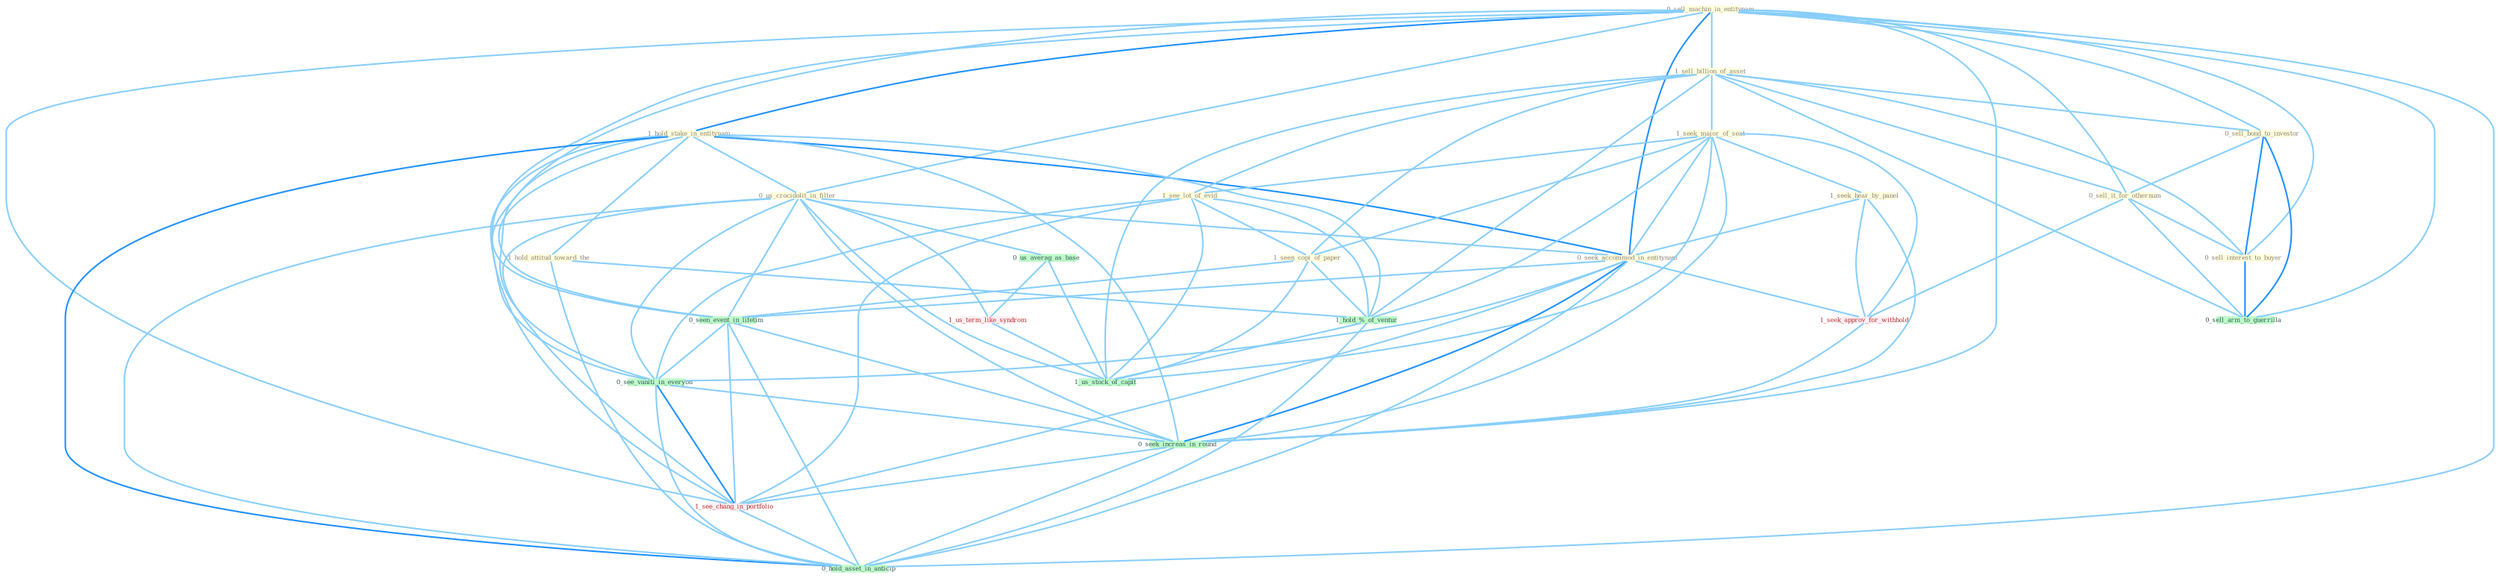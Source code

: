 Graph G{ 
    node
    [shape=polygon,style=filled,width=.5,height=.06,color="#BDFCC9",fixedsize=true,fontsize=4,
    fontcolor="#2f4f4f"];
    {node
    [color="#ffffe0", fontcolor="#8b7d6b"] "0_sell_machin_in_entitynam " "1_hold_stake_in_entitynam " "0_us_crocidolit_in_filter " "1_sell_billion_of_asset " "1_hold_attitud_toward_the " "1_seek_major_of_seat " "0_sell_bond_to_investor " "0_sell_it_for_othernum " "1_seek_hear_by_panel " "1_see_lot_of_evid " "0_seek_accommod_in_entitynam " "0_sell_interest_to_buyer " "1_seen_copi_of_paper "}
{node [color="#fff0f5", fontcolor="#b22222"] "1_us_term_like_syndrom " "1_seek_approv_for_withhold " "1_see_chang_in_portfolio "}
edge [color="#B0E2FF"];

	"0_sell_machin_in_entitynam " -- "1_hold_stake_in_entitynam " [w="2", color="#1e90ff" , len=0.8];
	"0_sell_machin_in_entitynam " -- "0_us_crocidolit_in_filter " [w="1", color="#87cefa" ];
	"0_sell_machin_in_entitynam " -- "1_sell_billion_of_asset " [w="1", color="#87cefa" ];
	"0_sell_machin_in_entitynam " -- "0_sell_bond_to_investor " [w="1", color="#87cefa" ];
	"0_sell_machin_in_entitynam " -- "0_sell_it_for_othernum " [w="1", color="#87cefa" ];
	"0_sell_machin_in_entitynam " -- "0_seek_accommod_in_entitynam " [w="2", color="#1e90ff" , len=0.8];
	"0_sell_machin_in_entitynam " -- "0_sell_interest_to_buyer " [w="1", color="#87cefa" ];
	"0_sell_machin_in_entitynam " -- "0_seen_event_in_lifetim " [w="1", color="#87cefa" ];
	"0_sell_machin_in_entitynam " -- "0_see_vaniti_in_everyon " [w="1", color="#87cefa" ];
	"0_sell_machin_in_entitynam " -- "0_sell_arm_to_guerrilla " [w="1", color="#87cefa" ];
	"0_sell_machin_in_entitynam " -- "0_seek_increas_in_round " [w="1", color="#87cefa" ];
	"0_sell_machin_in_entitynam " -- "1_see_chang_in_portfolio " [w="1", color="#87cefa" ];
	"0_sell_machin_in_entitynam " -- "0_hold_asset_in_anticip " [w="1", color="#87cefa" ];
	"1_hold_stake_in_entitynam " -- "0_us_crocidolit_in_filter " [w="1", color="#87cefa" ];
	"1_hold_stake_in_entitynam " -- "1_hold_attitud_toward_the " [w="1", color="#87cefa" ];
	"1_hold_stake_in_entitynam " -- "0_seek_accommod_in_entitynam " [w="2", color="#1e90ff" , len=0.8];
	"1_hold_stake_in_entitynam " -- "0_seen_event_in_lifetim " [w="1", color="#87cefa" ];
	"1_hold_stake_in_entitynam " -- "1_hold_%_of_ventur " [w="1", color="#87cefa" ];
	"1_hold_stake_in_entitynam " -- "0_see_vaniti_in_everyon " [w="1", color="#87cefa" ];
	"1_hold_stake_in_entitynam " -- "0_seek_increas_in_round " [w="1", color="#87cefa" ];
	"1_hold_stake_in_entitynam " -- "1_see_chang_in_portfolio " [w="1", color="#87cefa" ];
	"1_hold_stake_in_entitynam " -- "0_hold_asset_in_anticip " [w="2", color="#1e90ff" , len=0.8];
	"0_us_crocidolit_in_filter " -- "0_seek_accommod_in_entitynam " [w="1", color="#87cefa" ];
	"0_us_crocidolit_in_filter " -- "0_seen_event_in_lifetim " [w="1", color="#87cefa" ];
	"0_us_crocidolit_in_filter " -- "0_us_averag_as_base " [w="1", color="#87cefa" ];
	"0_us_crocidolit_in_filter " -- "1_us_term_like_syndrom " [w="1", color="#87cefa" ];
	"0_us_crocidolit_in_filter " -- "0_see_vaniti_in_everyon " [w="1", color="#87cefa" ];
	"0_us_crocidolit_in_filter " -- "0_seek_increas_in_round " [w="1", color="#87cefa" ];
	"0_us_crocidolit_in_filter " -- "1_us_stock_of_capit " [w="1", color="#87cefa" ];
	"0_us_crocidolit_in_filter " -- "1_see_chang_in_portfolio " [w="1", color="#87cefa" ];
	"0_us_crocidolit_in_filter " -- "0_hold_asset_in_anticip " [w="1", color="#87cefa" ];
	"1_sell_billion_of_asset " -- "1_seek_major_of_seat " [w="1", color="#87cefa" ];
	"1_sell_billion_of_asset " -- "0_sell_bond_to_investor " [w="1", color="#87cefa" ];
	"1_sell_billion_of_asset " -- "0_sell_it_for_othernum " [w="1", color="#87cefa" ];
	"1_sell_billion_of_asset " -- "1_see_lot_of_evid " [w="1", color="#87cefa" ];
	"1_sell_billion_of_asset " -- "0_sell_interest_to_buyer " [w="1", color="#87cefa" ];
	"1_sell_billion_of_asset " -- "1_seen_copi_of_paper " [w="1", color="#87cefa" ];
	"1_sell_billion_of_asset " -- "1_hold_%_of_ventur " [w="1", color="#87cefa" ];
	"1_sell_billion_of_asset " -- "0_sell_arm_to_guerrilla " [w="1", color="#87cefa" ];
	"1_sell_billion_of_asset " -- "1_us_stock_of_capit " [w="1", color="#87cefa" ];
	"1_hold_attitud_toward_the " -- "1_hold_%_of_ventur " [w="1", color="#87cefa" ];
	"1_hold_attitud_toward_the " -- "0_hold_asset_in_anticip " [w="1", color="#87cefa" ];
	"1_seek_major_of_seat " -- "1_seek_hear_by_panel " [w="1", color="#87cefa" ];
	"1_seek_major_of_seat " -- "1_see_lot_of_evid " [w="1", color="#87cefa" ];
	"1_seek_major_of_seat " -- "0_seek_accommod_in_entitynam " [w="1", color="#87cefa" ];
	"1_seek_major_of_seat " -- "1_seen_copi_of_paper " [w="1", color="#87cefa" ];
	"1_seek_major_of_seat " -- "1_seek_approv_for_withhold " [w="1", color="#87cefa" ];
	"1_seek_major_of_seat " -- "1_hold_%_of_ventur " [w="1", color="#87cefa" ];
	"1_seek_major_of_seat " -- "0_seek_increas_in_round " [w="1", color="#87cefa" ];
	"1_seek_major_of_seat " -- "1_us_stock_of_capit " [w="1", color="#87cefa" ];
	"0_sell_bond_to_investor " -- "0_sell_it_for_othernum " [w="1", color="#87cefa" ];
	"0_sell_bond_to_investor " -- "0_sell_interest_to_buyer " [w="2", color="#1e90ff" , len=0.8];
	"0_sell_bond_to_investor " -- "0_sell_arm_to_guerrilla " [w="2", color="#1e90ff" , len=0.8];
	"0_sell_it_for_othernum " -- "0_sell_interest_to_buyer " [w="1", color="#87cefa" ];
	"0_sell_it_for_othernum " -- "1_seek_approv_for_withhold " [w="1", color="#87cefa" ];
	"0_sell_it_for_othernum " -- "0_sell_arm_to_guerrilla " [w="1", color="#87cefa" ];
	"1_seek_hear_by_panel " -- "0_seek_accommod_in_entitynam " [w="1", color="#87cefa" ];
	"1_seek_hear_by_panel " -- "1_seek_approv_for_withhold " [w="1", color="#87cefa" ];
	"1_seek_hear_by_panel " -- "0_seek_increas_in_round " [w="1", color="#87cefa" ];
	"1_see_lot_of_evid " -- "1_seen_copi_of_paper " [w="1", color="#87cefa" ];
	"1_see_lot_of_evid " -- "1_hold_%_of_ventur " [w="1", color="#87cefa" ];
	"1_see_lot_of_evid " -- "0_see_vaniti_in_everyon " [w="1", color="#87cefa" ];
	"1_see_lot_of_evid " -- "1_us_stock_of_capit " [w="1", color="#87cefa" ];
	"1_see_lot_of_evid " -- "1_see_chang_in_portfolio " [w="1", color="#87cefa" ];
	"0_seek_accommod_in_entitynam " -- "0_seen_event_in_lifetim " [w="1", color="#87cefa" ];
	"0_seek_accommod_in_entitynam " -- "1_seek_approv_for_withhold " [w="1", color="#87cefa" ];
	"0_seek_accommod_in_entitynam " -- "0_see_vaniti_in_everyon " [w="1", color="#87cefa" ];
	"0_seek_accommod_in_entitynam " -- "0_seek_increas_in_round " [w="2", color="#1e90ff" , len=0.8];
	"0_seek_accommod_in_entitynam " -- "1_see_chang_in_portfolio " [w="1", color="#87cefa" ];
	"0_seek_accommod_in_entitynam " -- "0_hold_asset_in_anticip " [w="1", color="#87cefa" ];
	"0_sell_interest_to_buyer " -- "0_sell_arm_to_guerrilla " [w="2", color="#1e90ff" , len=0.8];
	"1_seen_copi_of_paper " -- "0_seen_event_in_lifetim " [w="1", color="#87cefa" ];
	"1_seen_copi_of_paper " -- "1_hold_%_of_ventur " [w="1", color="#87cefa" ];
	"1_seen_copi_of_paper " -- "1_us_stock_of_capit " [w="1", color="#87cefa" ];
	"0_seen_event_in_lifetim " -- "0_see_vaniti_in_everyon " [w="1", color="#87cefa" ];
	"0_seen_event_in_lifetim " -- "0_seek_increas_in_round " [w="1", color="#87cefa" ];
	"0_seen_event_in_lifetim " -- "1_see_chang_in_portfolio " [w="1", color="#87cefa" ];
	"0_seen_event_in_lifetim " -- "0_hold_asset_in_anticip " [w="1", color="#87cefa" ];
	"0_us_averag_as_base " -- "1_us_term_like_syndrom " [w="1", color="#87cefa" ];
	"0_us_averag_as_base " -- "1_us_stock_of_capit " [w="1", color="#87cefa" ];
	"1_us_term_like_syndrom " -- "1_us_stock_of_capit " [w="1", color="#87cefa" ];
	"1_seek_approv_for_withhold " -- "0_seek_increas_in_round " [w="1", color="#87cefa" ];
	"1_hold_%_of_ventur " -- "1_us_stock_of_capit " [w="1", color="#87cefa" ];
	"1_hold_%_of_ventur " -- "0_hold_asset_in_anticip " [w="1", color="#87cefa" ];
	"0_see_vaniti_in_everyon " -- "0_seek_increas_in_round " [w="1", color="#87cefa" ];
	"0_see_vaniti_in_everyon " -- "1_see_chang_in_portfolio " [w="2", color="#1e90ff" , len=0.8];
	"0_see_vaniti_in_everyon " -- "0_hold_asset_in_anticip " [w="1", color="#87cefa" ];
	"0_seek_increas_in_round " -- "1_see_chang_in_portfolio " [w="1", color="#87cefa" ];
	"0_seek_increas_in_round " -- "0_hold_asset_in_anticip " [w="1", color="#87cefa" ];
	"1_see_chang_in_portfolio " -- "0_hold_asset_in_anticip " [w="1", color="#87cefa" ];
}